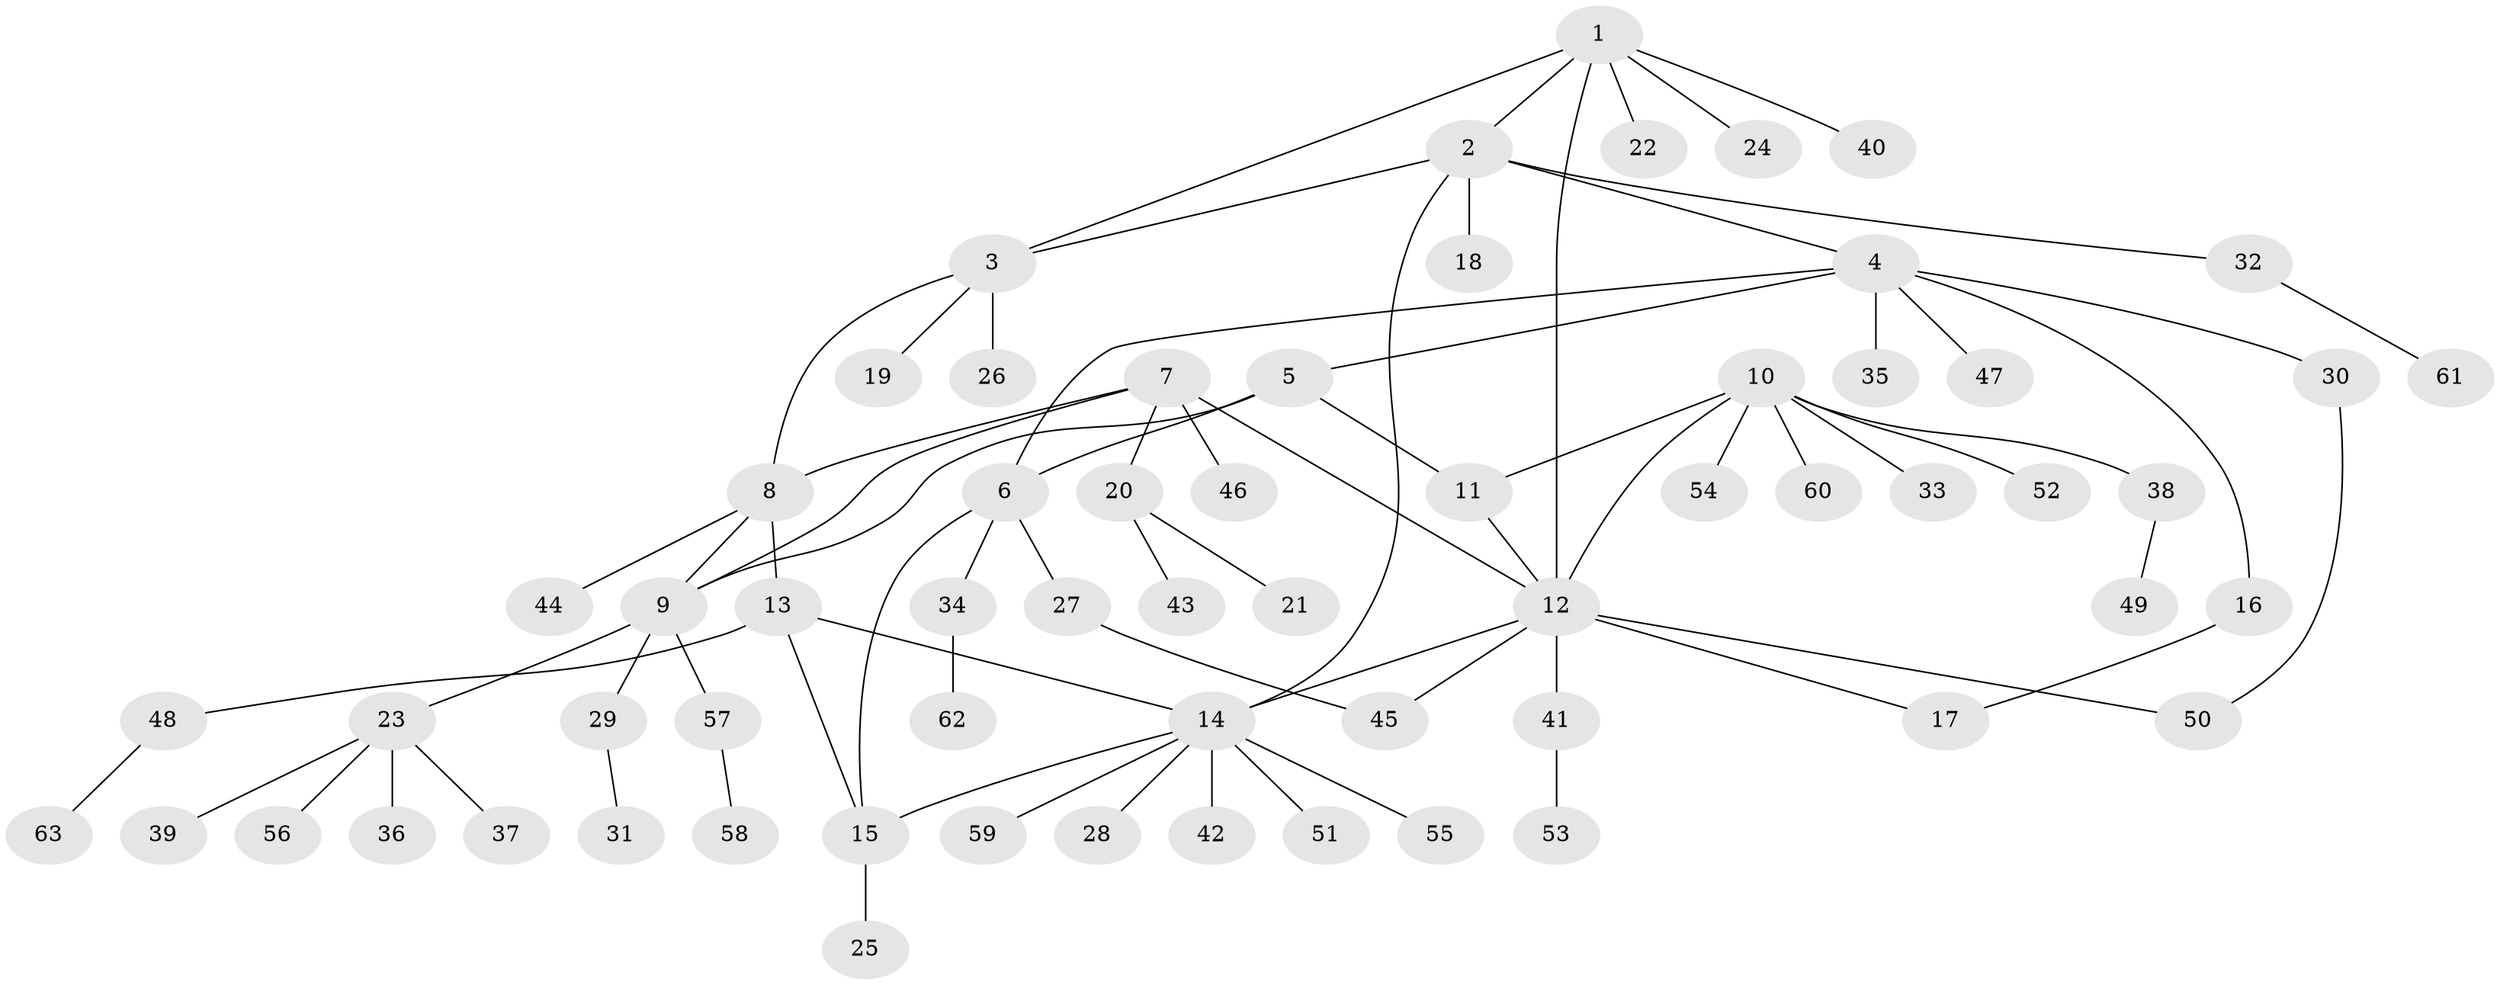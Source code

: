 // Generated by graph-tools (version 1.1) at 2025/55/03/09/25 04:55:45]
// undirected, 63 vertices, 76 edges
graph export_dot {
graph [start="1"]
  node [color=gray90,style=filled];
  1;
  2;
  3;
  4;
  5;
  6;
  7;
  8;
  9;
  10;
  11;
  12;
  13;
  14;
  15;
  16;
  17;
  18;
  19;
  20;
  21;
  22;
  23;
  24;
  25;
  26;
  27;
  28;
  29;
  30;
  31;
  32;
  33;
  34;
  35;
  36;
  37;
  38;
  39;
  40;
  41;
  42;
  43;
  44;
  45;
  46;
  47;
  48;
  49;
  50;
  51;
  52;
  53;
  54;
  55;
  56;
  57;
  58;
  59;
  60;
  61;
  62;
  63;
  1 -- 2;
  1 -- 3;
  1 -- 12;
  1 -- 22;
  1 -- 24;
  1 -- 40;
  2 -- 3;
  2 -- 4;
  2 -- 14;
  2 -- 18;
  2 -- 32;
  3 -- 8;
  3 -- 19;
  3 -- 26;
  4 -- 5;
  4 -- 6;
  4 -- 16;
  4 -- 30;
  4 -- 35;
  4 -- 47;
  5 -- 6;
  5 -- 9;
  5 -- 11;
  6 -- 15;
  6 -- 27;
  6 -- 34;
  7 -- 8;
  7 -- 9;
  7 -- 12;
  7 -- 20;
  7 -- 46;
  8 -- 9;
  8 -- 13;
  8 -- 44;
  9 -- 23;
  9 -- 29;
  9 -- 57;
  10 -- 11;
  10 -- 12;
  10 -- 33;
  10 -- 38;
  10 -- 52;
  10 -- 54;
  10 -- 60;
  11 -- 12;
  12 -- 14;
  12 -- 17;
  12 -- 41;
  12 -- 45;
  12 -- 50;
  13 -- 14;
  13 -- 15;
  13 -- 48;
  14 -- 15;
  14 -- 28;
  14 -- 42;
  14 -- 51;
  14 -- 55;
  14 -- 59;
  15 -- 25;
  16 -- 17;
  20 -- 21;
  20 -- 43;
  23 -- 36;
  23 -- 37;
  23 -- 39;
  23 -- 56;
  27 -- 45;
  29 -- 31;
  30 -- 50;
  32 -- 61;
  34 -- 62;
  38 -- 49;
  41 -- 53;
  48 -- 63;
  57 -- 58;
}
